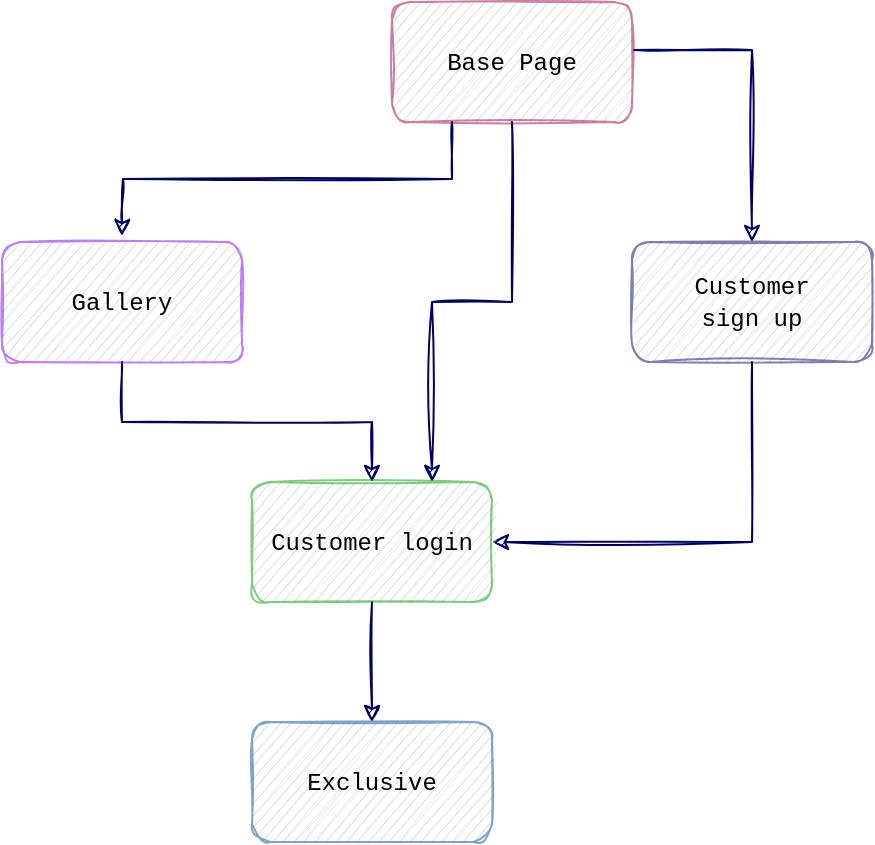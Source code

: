 <mxfile version="13.6.3" type="device"><diagram id="shHElvZzv48NaHPRyJ9m" name="Page-1"><mxGraphModel dx="868" dy="401" grid="1" gridSize="10" guides="1" tooltips="1" connect="1" arrows="1" fold="1" page="1" pageScale="1" pageWidth="850" pageHeight="1100" math="0" shadow="0"><root><mxCell id="0"/><mxCell id="1" parent="0"/><mxCell id="RWC2-ua97fRrFbNF-d8C-10" style="rounded=0;orthogonalLoop=1;jettySize=auto;html=1;exitX=0.25;exitY=1;exitDx=0;exitDy=0;edgeStyle=orthogonalEdgeStyle;sketch=1;strokeColor=#000066;" edge="1" parent="1" source="RWC2-ua97fRrFbNF-d8C-1"><mxGeometry relative="1" as="geometry"><mxPoint x="425" y="157" as="targetPoint"/></mxGeometry></mxCell><mxCell id="RWC2-ua97fRrFbNF-d8C-11" style="edgeStyle=orthogonalEdgeStyle;rounded=0;orthogonalLoop=1;jettySize=auto;html=1;entryX=0.5;entryY=0;entryDx=0;entryDy=0;exitX=1.008;exitY=0.4;exitDx=0;exitDy=0;exitPerimeter=0;sketch=1;strokeColor=#000066;" edge="1" parent="1" source="RWC2-ua97fRrFbNF-d8C-1" target="RWC2-ua97fRrFbNF-d8C-5"><mxGeometry relative="1" as="geometry"><mxPoint x="720" y="90" as="sourcePoint"/></mxGeometry></mxCell><mxCell id="RWC2-ua97fRrFbNF-d8C-16" style="edgeStyle=orthogonalEdgeStyle;rounded=0;orthogonalLoop=1;jettySize=auto;html=1;entryX=0.75;entryY=0;entryDx=0;entryDy=0;sketch=1;strokeColor=#000066;" edge="1" parent="1" source="RWC2-ua97fRrFbNF-d8C-1" target="RWC2-ua97fRrFbNF-d8C-6"><mxGeometry relative="1" as="geometry"/></mxCell><mxCell id="RWC2-ua97fRrFbNF-d8C-1" value="&lt;font face=&quot;Courier New&quot;&gt;Base Page&lt;/font&gt;" style="rounded=1;whiteSpace=wrap;html=1;sketch=1;strokeColor=#99004D;fillColor=#CCCCCC;opacity=50;" vertex="1" parent="1"><mxGeometry x="560" y="40" width="120" height="60" as="geometry"/></mxCell><mxCell id="RWC2-ua97fRrFbNF-d8C-14" style="edgeStyle=orthogonalEdgeStyle;rounded=0;orthogonalLoop=1;jettySize=auto;html=1;entryX=0.5;entryY=0;entryDx=0;entryDy=0;exitX=0.5;exitY=1;exitDx=0;exitDy=0;sketch=1;strokeColor=#000066;" edge="1" parent="1" source="RWC2-ua97fRrFbNF-d8C-2" target="RWC2-ua97fRrFbNF-d8C-6"><mxGeometry relative="1" as="geometry"/></mxCell><mxCell id="RWC2-ua97fRrFbNF-d8C-2" value="&lt;font face=&quot;Courier New&quot;&gt;Gallery&lt;/font&gt;" style="rounded=1;whiteSpace=wrap;html=1;sketch=1;strokeColor=#7F00FF;fillColor=#CCCCCC;opacity=50;" vertex="1" parent="1"><mxGeometry x="365" y="160" width="120" height="60" as="geometry"/></mxCell><mxCell id="RWC2-ua97fRrFbNF-d8C-4" value="&lt;font face=&quot;Courier New&quot;&gt;Exclusive&lt;/font&gt;" style="rounded=1;whiteSpace=wrap;html=1;sketch=1;strokeColor=#004C99;fillColor=#CCCCCC;opacity=50;" vertex="1" parent="1"><mxGeometry x="490" y="400" width="120" height="60" as="geometry"/></mxCell><mxCell id="RWC2-ua97fRrFbNF-d8C-15" style="edgeStyle=orthogonalEdgeStyle;rounded=0;orthogonalLoop=1;jettySize=auto;html=1;entryX=1;entryY=0.5;entryDx=0;entryDy=0;exitX=0.5;exitY=1;exitDx=0;exitDy=0;sketch=1;strokeColor=#000066;" edge="1" parent="1" source="RWC2-ua97fRrFbNF-d8C-5" target="RWC2-ua97fRrFbNF-d8C-6"><mxGeometry relative="1" as="geometry"/></mxCell><mxCell id="RWC2-ua97fRrFbNF-d8C-5" value="&lt;font face=&quot;Courier New&quot;&gt;Customer&lt;br&gt;sign up&lt;/font&gt;" style="rounded=1;whiteSpace=wrap;html=1;sketch=1;strokeColor=#000066;opacity=50;fillColor=#CCCCCC;" vertex="1" parent="1"><mxGeometry x="680" y="160" width="120" height="60" as="geometry"/></mxCell><mxCell id="RWC2-ua97fRrFbNF-d8C-12" style="edgeStyle=orthogonalEdgeStyle;rounded=0;orthogonalLoop=1;jettySize=auto;html=1;exitX=0.5;exitY=1;exitDx=0;exitDy=0;entryX=0.5;entryY=0;entryDx=0;entryDy=0;sketch=1;strokeColor=#000066;" edge="1" parent="1" source="RWC2-ua97fRrFbNF-d8C-6" target="RWC2-ua97fRrFbNF-d8C-4"><mxGeometry relative="1" as="geometry"/></mxCell><mxCell id="RWC2-ua97fRrFbNF-d8C-6" value="&lt;font face=&quot;Courier New&quot;&gt;Customer login&lt;/font&gt;" style="rounded=1;whiteSpace=wrap;html=1;sketch=1;strokeColor=#009900;fillColor=#CCCCCC;opacity=50;" vertex="1" parent="1"><mxGeometry x="490" y="280" width="120" height="60" as="geometry"/></mxCell></root></mxGraphModel></diagram></mxfile>